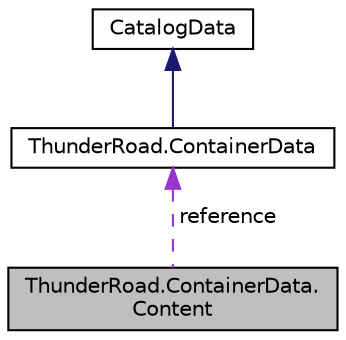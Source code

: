 digraph "ThunderRoad.ContainerData.Content"
{
 // LATEX_PDF_SIZE
  edge [fontname="Helvetica",fontsize="10",labelfontname="Helvetica",labelfontsize="10"];
  node [fontname="Helvetica",fontsize="10",shape=record];
  Node1 [label="ThunderRoad.ContainerData.\lContent",height=0.2,width=0.4,color="black", fillcolor="grey75", style="filled", fontcolor="black",tooltip="Class Content."];
  Node2 -> Node1 [dir="back",color="darkorchid3",fontsize="10",style="dashed",label=" reference" ,fontname="Helvetica"];
  Node2 [label="ThunderRoad.ContainerData",height=0.2,width=0.4,color="black", fillcolor="white", style="filled",URL="$class_thunder_road_1_1_container_data.html",tooltip="Class ContainerData. Implements the ThunderRoad.CatalogData"];
  Node3 -> Node2 [dir="back",color="midnightblue",fontsize="10",style="solid",fontname="Helvetica"];
  Node3 [label="CatalogData",height=0.2,width=0.4,color="black", fillcolor="white", style="filled",URL="$class_thunder_road_1_1_catalog_data.html",tooltip="Class CatalogData."];
}
